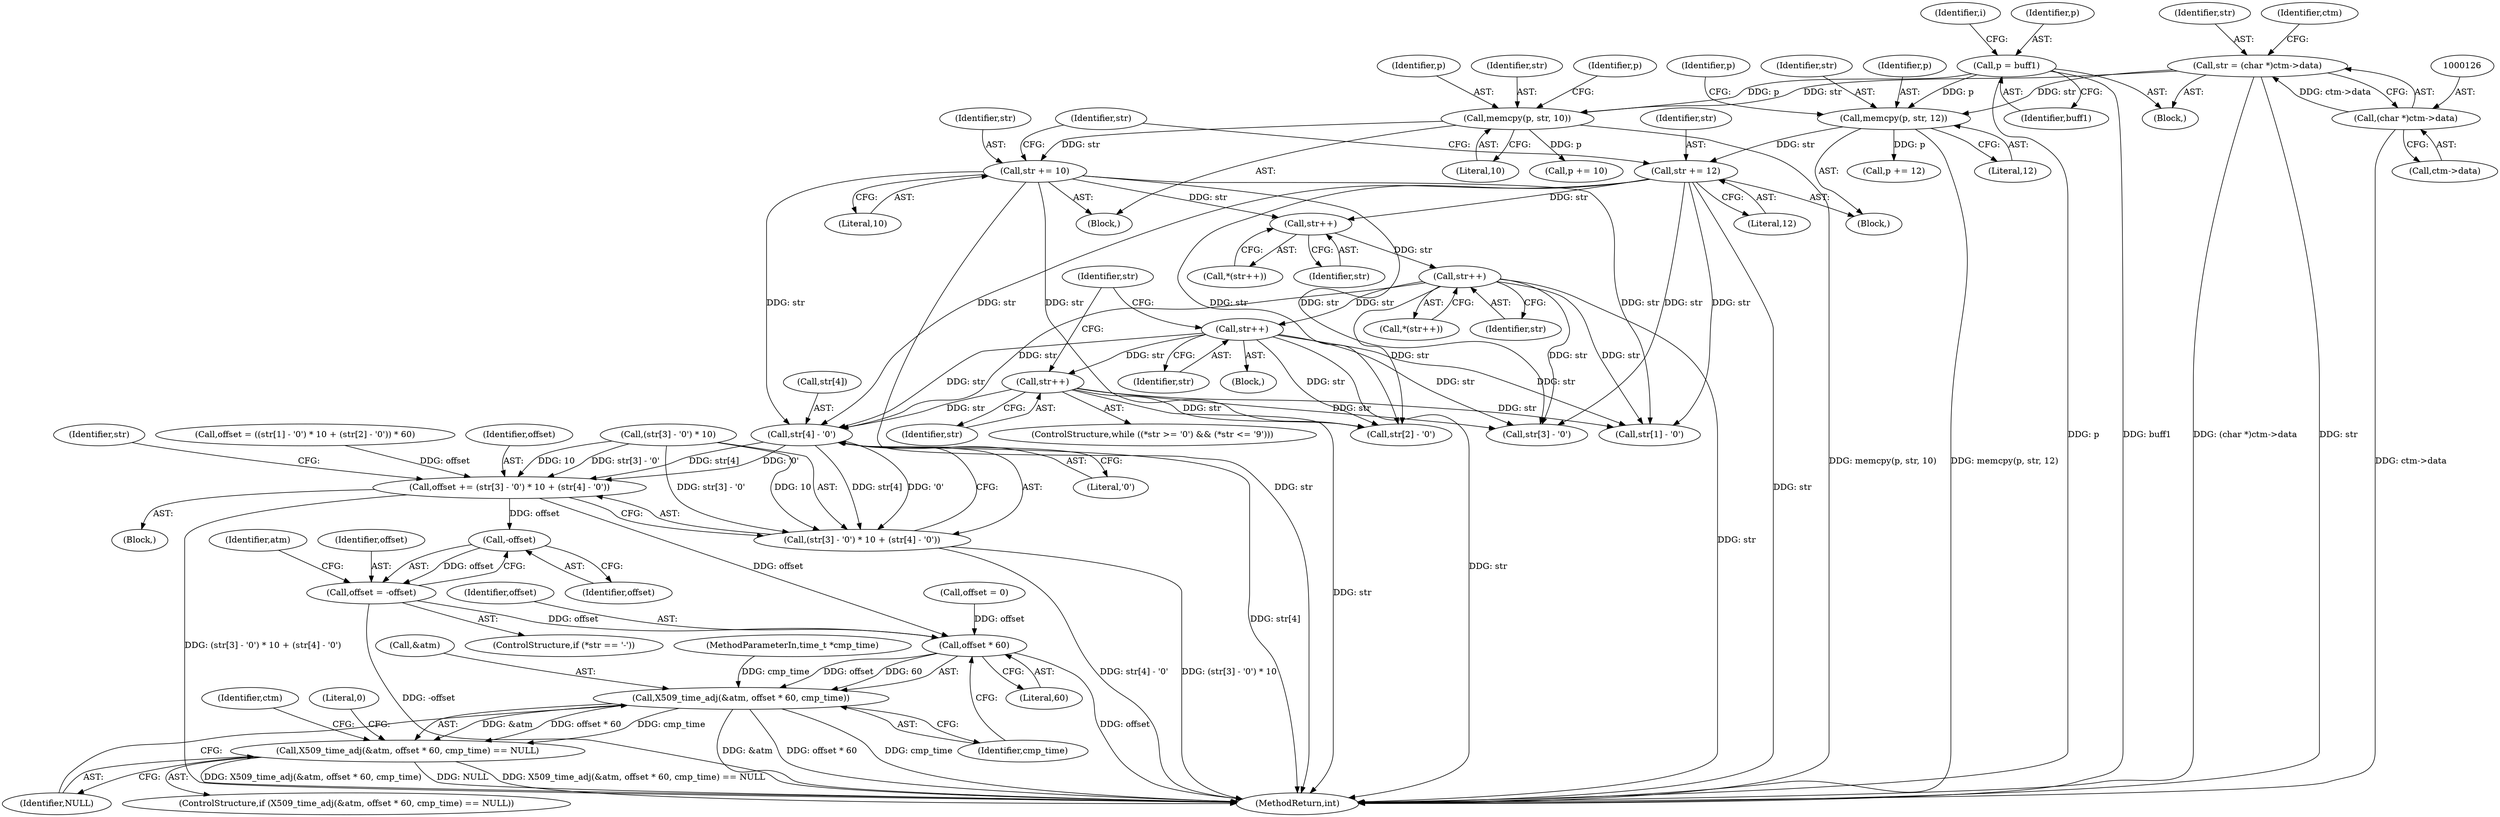 digraph "1_openssl_f48b83b4fb7d6689584cf25f61ca63a4891f5b11@array" {
"1000296" [label="(Call,str[4] - '0')"];
"1000235" [label="(Call,str++)"];
"1000223" [label="(Call,str++)"];
"1000215" [label="(Call,str++)"];
"1000208" [label="(Call,str++)"];
"1000154" [label="(Call,str += 10)"];
"1000147" [label="(Call,memcpy(p, str, 10))"];
"1000115" [label="(Call,p = buff1)"];
"1000123" [label="(Call,str = (char *)ctm->data)"];
"1000125" [label="(Call,(char *)ctm->data)"];
"1000172" [label="(Call,str += 12)"];
"1000165" [label="(Call,memcpy(p, str, 12))"];
"1000286" [label="(Call,offset += (str[3] - '0') * 10 + (str[4] - '0'))"];
"1000308" [label="(Call,-offset)"];
"1000306" [label="(Call,offset = -offset)"];
"1000340" [label="(Call,offset * 60)"];
"1000337" [label="(Call,X509_time_adj(&atm, offset * 60, cmp_time))"];
"1000336" [label="(Call,X509_time_adj(&atm, offset * 60, cmp_time) == NULL)"];
"1000288" [label="(Call,(str[3] - '0') * 10 + (str[4] - '0'))"];
"1000337" [label="(Call,X509_time_adj(&atm, offset * 60, cmp_time))"];
"1000336" [label="(Call,X509_time_adj(&atm, offset * 60, cmp_time) == NULL)"];
"1000154" [label="(Call,str += 10)"];
"1000296" [label="(Call,str[4] - '0')"];
"1000344" [label="(Identifier,NULL)"];
"1000350" [label="(Identifier,ctm)"];
"1000117" [label="(Identifier,buff1)"];
"1000119" [label="(Identifier,i)"];
"1000105" [label="(MethodParameterIn,time_t *cmp_time)"];
"1000235" [label="(Call,str++)"];
"1000156" [label="(Literal,10)"];
"1000115" [label="(Call,p = buff1)"];
"1000123" [label="(Call,str = (char *)ctm->data)"];
"1000168" [label="(Literal,12)"];
"1000155" [label="(Identifier,str)"];
"1000173" [label="(Identifier,str)"];
"1000136" [label="(Block,)"];
"1000170" [label="(Identifier,p)"];
"1000312" [label="(Identifier,atm)"];
"1000300" [label="(Literal,'0')"];
"1000346" [label="(Literal,0)"];
"1000301" [label="(ControlStructure,if (*str == '-'))"];
"1000150" [label="(Literal,10)"];
"1000223" [label="(Call,str++)"];
"1000308" [label="(Call,-offset)"];
"1000151" [label="(Call,p += 10)"];
"1000216" [label="(Identifier,str)"];
"1000124" [label="(Identifier,str)"];
"1000147" [label="(Call,memcpy(p, str, 10))"];
"1000174" [label="(Literal,12)"];
"1000169" [label="(Call,p += 12)"];
"1000209" [label="(Identifier,str)"];
"1000106" [label="(Block,)"];
"1000280" [label="(Call,str[2] - '0')"];
"1000222" [label="(Block,)"];
"1000290" [label="(Call,str[3] - '0')"];
"1000165" [label="(Call,memcpy(p, str, 12))"];
"1000229" [label="(Identifier,str)"];
"1000133" [label="(Identifier,ctm)"];
"1000252" [label="(Call,offset = 0)"];
"1000297" [label="(Call,str[4])"];
"1000274" [label="(Call,str[1] - '0')"];
"1000309" [label="(Identifier,offset)"];
"1000287" [label="(Identifier,offset)"];
"1000149" [label="(Identifier,str)"];
"1000340" [label="(Call,offset * 60)"];
"1000342" [label="(Literal,60)"];
"1000152" [label="(Identifier,p)"];
"1000207" [label="(Call,*(str++))"];
"1000225" [label="(ControlStructure,while ((*str >= '0') && (*str <= '9')))"];
"1000304" [label="(Identifier,str)"];
"1000125" [label="(Call,(char *)ctm->data)"];
"1000158" [label="(Block,)"];
"1000116" [label="(Identifier,p)"];
"1000306" [label="(Call,offset = -offset)"];
"1000214" [label="(Call,*(str++))"];
"1000341" [label="(Identifier,offset)"];
"1000167" [label="(Identifier,str)"];
"1000236" [label="(Identifier,str)"];
"1000127" [label="(Call,ctm->data)"];
"1000307" [label="(Identifier,offset)"];
"1000269" [label="(Call,offset = ((str[1] - '0') * 10 + (str[2] - '0')) * 60)"];
"1000148" [label="(Identifier,p)"];
"1000288" [label="(Call,(str[3] - '0') * 10 + (str[4] - '0'))"];
"1000286" [label="(Call,offset += (str[3] - '0') * 10 + (str[4] - '0'))"];
"1000224" [label="(Identifier,str)"];
"1000289" [label="(Call,(str[3] - '0') * 10)"];
"1000256" [label="(Block,)"];
"1000166" [label="(Identifier,p)"];
"1000343" [label="(Identifier,cmp_time)"];
"1000338" [label="(Call,&atm)"];
"1000208" [label="(Call,str++)"];
"1000335" [label="(ControlStructure,if (X509_time_adj(&atm, offset * 60, cmp_time) == NULL))"];
"1000179" [label="(Identifier,str)"];
"1000426" [label="(MethodReturn,int)"];
"1000172" [label="(Call,str += 12)"];
"1000215" [label="(Call,str++)"];
"1000296" -> "1000288"  [label="AST: "];
"1000296" -> "1000300"  [label="CFG: "];
"1000297" -> "1000296"  [label="AST: "];
"1000300" -> "1000296"  [label="AST: "];
"1000288" -> "1000296"  [label="CFG: "];
"1000296" -> "1000426"  [label="DDG: str[4]"];
"1000296" -> "1000286"  [label="DDG: str[4]"];
"1000296" -> "1000286"  [label="DDG: '0'"];
"1000296" -> "1000288"  [label="DDG: str[4]"];
"1000296" -> "1000288"  [label="DDG: '0'"];
"1000235" -> "1000296"  [label="DDG: str"];
"1000215" -> "1000296"  [label="DDG: str"];
"1000154" -> "1000296"  [label="DDG: str"];
"1000172" -> "1000296"  [label="DDG: str"];
"1000223" -> "1000296"  [label="DDG: str"];
"1000235" -> "1000225"  [label="AST: "];
"1000235" -> "1000236"  [label="CFG: "];
"1000236" -> "1000235"  [label="AST: "];
"1000229" -> "1000235"  [label="CFG: "];
"1000235" -> "1000426"  [label="DDG: str"];
"1000223" -> "1000235"  [label="DDG: str"];
"1000235" -> "1000274"  [label="DDG: str"];
"1000235" -> "1000280"  [label="DDG: str"];
"1000235" -> "1000290"  [label="DDG: str"];
"1000223" -> "1000222"  [label="AST: "];
"1000223" -> "1000224"  [label="CFG: "];
"1000224" -> "1000223"  [label="AST: "];
"1000229" -> "1000223"  [label="CFG: "];
"1000223" -> "1000426"  [label="DDG: str"];
"1000215" -> "1000223"  [label="DDG: str"];
"1000223" -> "1000274"  [label="DDG: str"];
"1000223" -> "1000280"  [label="DDG: str"];
"1000223" -> "1000290"  [label="DDG: str"];
"1000215" -> "1000214"  [label="AST: "];
"1000215" -> "1000216"  [label="CFG: "];
"1000216" -> "1000215"  [label="AST: "];
"1000214" -> "1000215"  [label="CFG: "];
"1000215" -> "1000426"  [label="DDG: str"];
"1000208" -> "1000215"  [label="DDG: str"];
"1000215" -> "1000274"  [label="DDG: str"];
"1000215" -> "1000280"  [label="DDG: str"];
"1000215" -> "1000290"  [label="DDG: str"];
"1000208" -> "1000207"  [label="AST: "];
"1000208" -> "1000209"  [label="CFG: "];
"1000209" -> "1000208"  [label="AST: "];
"1000207" -> "1000208"  [label="CFG: "];
"1000154" -> "1000208"  [label="DDG: str"];
"1000172" -> "1000208"  [label="DDG: str"];
"1000154" -> "1000136"  [label="AST: "];
"1000154" -> "1000156"  [label="CFG: "];
"1000155" -> "1000154"  [label="AST: "];
"1000156" -> "1000154"  [label="AST: "];
"1000179" -> "1000154"  [label="CFG: "];
"1000154" -> "1000426"  [label="DDG: str"];
"1000147" -> "1000154"  [label="DDG: str"];
"1000154" -> "1000274"  [label="DDG: str"];
"1000154" -> "1000280"  [label="DDG: str"];
"1000154" -> "1000290"  [label="DDG: str"];
"1000147" -> "1000136"  [label="AST: "];
"1000147" -> "1000150"  [label="CFG: "];
"1000148" -> "1000147"  [label="AST: "];
"1000149" -> "1000147"  [label="AST: "];
"1000150" -> "1000147"  [label="AST: "];
"1000152" -> "1000147"  [label="CFG: "];
"1000147" -> "1000426"  [label="DDG: memcpy(p, str, 10)"];
"1000115" -> "1000147"  [label="DDG: p"];
"1000123" -> "1000147"  [label="DDG: str"];
"1000147" -> "1000151"  [label="DDG: p"];
"1000115" -> "1000106"  [label="AST: "];
"1000115" -> "1000117"  [label="CFG: "];
"1000116" -> "1000115"  [label="AST: "];
"1000117" -> "1000115"  [label="AST: "];
"1000119" -> "1000115"  [label="CFG: "];
"1000115" -> "1000426"  [label="DDG: buff1"];
"1000115" -> "1000426"  [label="DDG: p"];
"1000115" -> "1000165"  [label="DDG: p"];
"1000123" -> "1000106"  [label="AST: "];
"1000123" -> "1000125"  [label="CFG: "];
"1000124" -> "1000123"  [label="AST: "];
"1000125" -> "1000123"  [label="AST: "];
"1000133" -> "1000123"  [label="CFG: "];
"1000123" -> "1000426"  [label="DDG: (char *)ctm->data"];
"1000123" -> "1000426"  [label="DDG: str"];
"1000125" -> "1000123"  [label="DDG: ctm->data"];
"1000123" -> "1000165"  [label="DDG: str"];
"1000125" -> "1000127"  [label="CFG: "];
"1000126" -> "1000125"  [label="AST: "];
"1000127" -> "1000125"  [label="AST: "];
"1000125" -> "1000426"  [label="DDG: ctm->data"];
"1000172" -> "1000158"  [label="AST: "];
"1000172" -> "1000174"  [label="CFG: "];
"1000173" -> "1000172"  [label="AST: "];
"1000174" -> "1000172"  [label="AST: "];
"1000179" -> "1000172"  [label="CFG: "];
"1000172" -> "1000426"  [label="DDG: str"];
"1000165" -> "1000172"  [label="DDG: str"];
"1000172" -> "1000274"  [label="DDG: str"];
"1000172" -> "1000280"  [label="DDG: str"];
"1000172" -> "1000290"  [label="DDG: str"];
"1000165" -> "1000158"  [label="AST: "];
"1000165" -> "1000168"  [label="CFG: "];
"1000166" -> "1000165"  [label="AST: "];
"1000167" -> "1000165"  [label="AST: "];
"1000168" -> "1000165"  [label="AST: "];
"1000170" -> "1000165"  [label="CFG: "];
"1000165" -> "1000426"  [label="DDG: memcpy(p, str, 12)"];
"1000165" -> "1000169"  [label="DDG: p"];
"1000286" -> "1000256"  [label="AST: "];
"1000286" -> "1000288"  [label="CFG: "];
"1000287" -> "1000286"  [label="AST: "];
"1000288" -> "1000286"  [label="AST: "];
"1000304" -> "1000286"  [label="CFG: "];
"1000286" -> "1000426"  [label="DDG: (str[3] - '0') * 10 + (str[4] - '0')"];
"1000289" -> "1000286"  [label="DDG: str[3] - '0'"];
"1000289" -> "1000286"  [label="DDG: 10"];
"1000269" -> "1000286"  [label="DDG: offset"];
"1000286" -> "1000308"  [label="DDG: offset"];
"1000286" -> "1000340"  [label="DDG: offset"];
"1000308" -> "1000306"  [label="AST: "];
"1000308" -> "1000309"  [label="CFG: "];
"1000309" -> "1000308"  [label="AST: "];
"1000306" -> "1000308"  [label="CFG: "];
"1000308" -> "1000306"  [label="DDG: offset"];
"1000306" -> "1000301"  [label="AST: "];
"1000307" -> "1000306"  [label="AST: "];
"1000312" -> "1000306"  [label="CFG: "];
"1000306" -> "1000426"  [label="DDG: -offset"];
"1000306" -> "1000340"  [label="DDG: offset"];
"1000340" -> "1000337"  [label="AST: "];
"1000340" -> "1000342"  [label="CFG: "];
"1000341" -> "1000340"  [label="AST: "];
"1000342" -> "1000340"  [label="AST: "];
"1000343" -> "1000340"  [label="CFG: "];
"1000340" -> "1000426"  [label="DDG: offset"];
"1000340" -> "1000337"  [label="DDG: offset"];
"1000340" -> "1000337"  [label="DDG: 60"];
"1000252" -> "1000340"  [label="DDG: offset"];
"1000337" -> "1000336"  [label="AST: "];
"1000337" -> "1000343"  [label="CFG: "];
"1000338" -> "1000337"  [label="AST: "];
"1000343" -> "1000337"  [label="AST: "];
"1000344" -> "1000337"  [label="CFG: "];
"1000337" -> "1000426"  [label="DDG: cmp_time"];
"1000337" -> "1000426"  [label="DDG: &atm"];
"1000337" -> "1000426"  [label="DDG: offset * 60"];
"1000337" -> "1000336"  [label="DDG: &atm"];
"1000337" -> "1000336"  [label="DDG: offset * 60"];
"1000337" -> "1000336"  [label="DDG: cmp_time"];
"1000105" -> "1000337"  [label="DDG: cmp_time"];
"1000336" -> "1000335"  [label="AST: "];
"1000336" -> "1000344"  [label="CFG: "];
"1000344" -> "1000336"  [label="AST: "];
"1000346" -> "1000336"  [label="CFG: "];
"1000350" -> "1000336"  [label="CFG: "];
"1000336" -> "1000426"  [label="DDG: NULL"];
"1000336" -> "1000426"  [label="DDG: X509_time_adj(&atm, offset * 60, cmp_time) == NULL"];
"1000336" -> "1000426"  [label="DDG: X509_time_adj(&atm, offset * 60, cmp_time)"];
"1000289" -> "1000288"  [label="AST: "];
"1000288" -> "1000426"  [label="DDG: str[4] - '0'"];
"1000288" -> "1000426"  [label="DDG: (str[3] - '0') * 10"];
"1000289" -> "1000288"  [label="DDG: str[3] - '0'"];
"1000289" -> "1000288"  [label="DDG: 10"];
}
